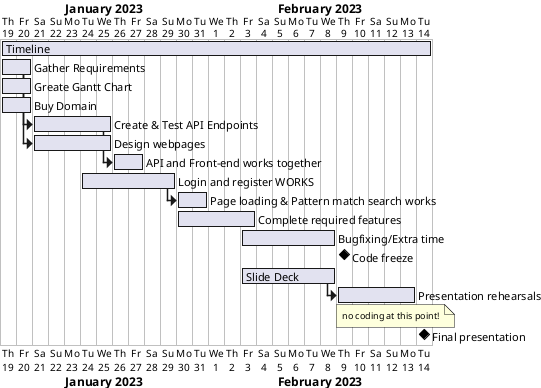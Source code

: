 @startgantt
Project starts 2023-01-19
[Timeline] starts 2023-01-19
[Timeline] ends 2023-02-14
[Gather Requirements] starts 2023-01-19
[Gather Requirements] ends 2023-01-20
[Greate Gantt Chart] starts 2023-01-19
[Greate Gantt Chart] ends 2023-01-20
[Buy Domain] starts 2023-01-19
[Buy Domain] ends 2023-01-20
[Create & Test API Endpoints] starts at [Gather Requirements]'s end
[Create & Test API Endpoints] ends 2023-01-25
[Design webpages] starts at [Gather Requirements]'s end
[Design webpages] ends 2023-01-25
[API and Front-end works together] starts at [Create & Test API Endpoints]'s end
[API and Front-end works together] ends 2023-01-27
[Login and register WORKS] starts 2023-01-24
[Login and register WORKS] ends 2023-01-29
[Page loading & Pattern match search works] starts at [Login and register WORKS]'s end
[Page loading & Pattern match search works] ends 2023-01-31
[Complete required features] starts 2023-01-30
[Complete required features] ends 2023-02-03
[Bugfixing/Extra time] starts 2023-02-03
[Bugfixing/Extra time] ends 2023-02-08
[Code freeze] happens at 2023-02-09
[Slide Deck] starts 2023-02-03
[Slide Deck] ends 2023-02-08
[Presentation rehearsals] starts at [Slide Deck]'s end
[Presentation rehearsals] ends 2023-02-13
note bottom
    no coding at this point!
end note
[Final presentation] happens at 2023-02-14
@endgantt